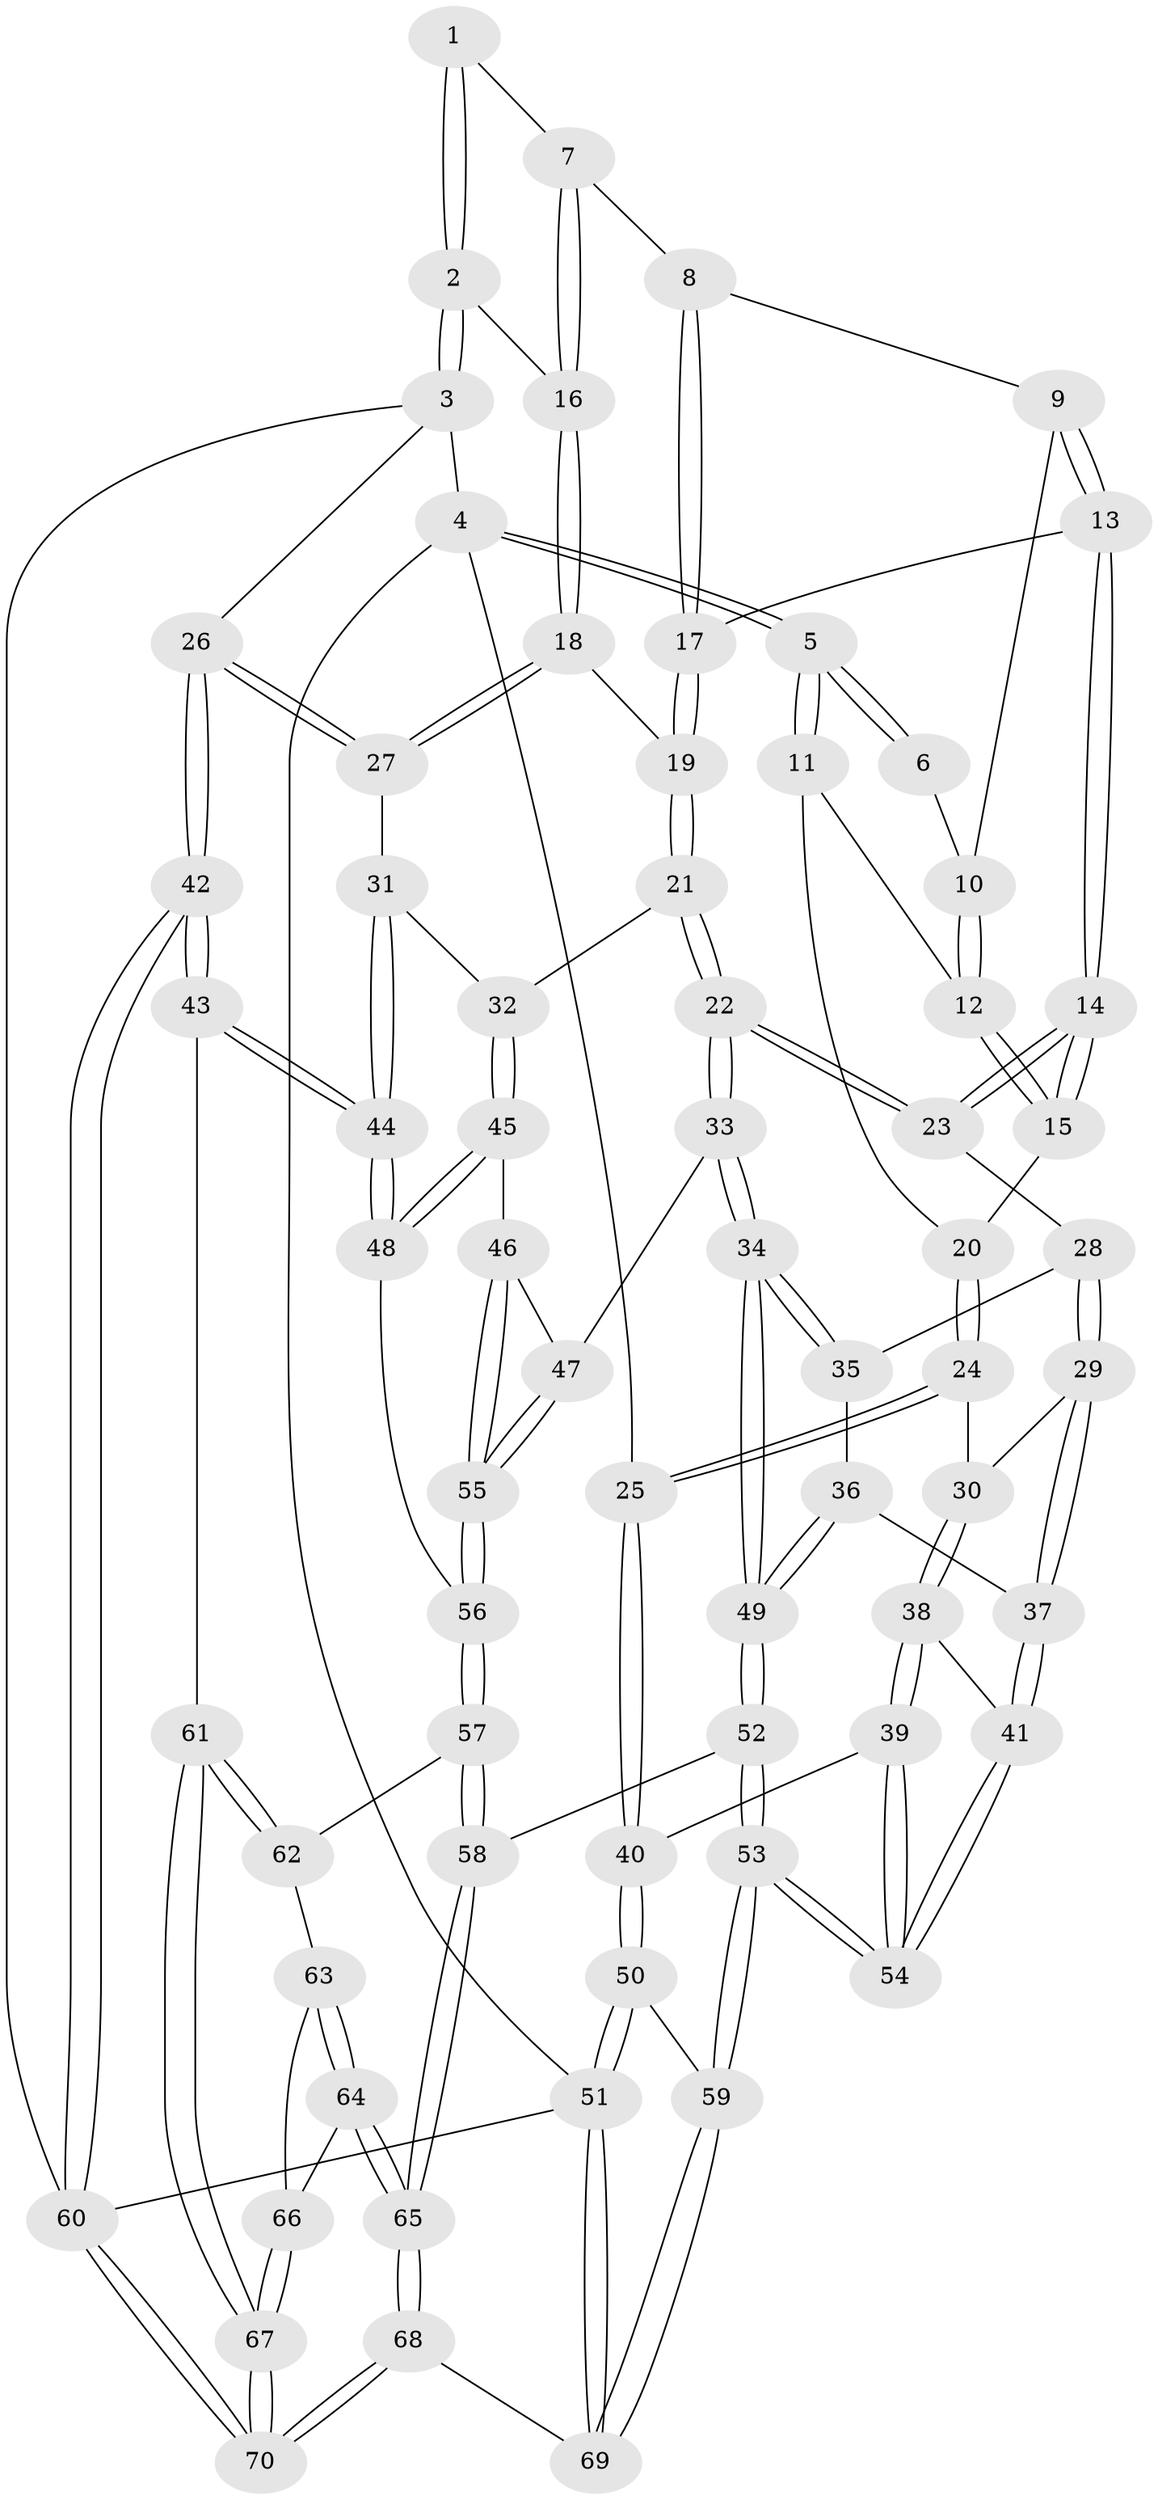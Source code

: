 // coarse degree distribution, {3: 0.10204081632653061, 7: 0.04081632653061224, 4: 0.3469387755102041, 5: 0.3877551020408163, 6: 0.12244897959183673}
// Generated by graph-tools (version 1.1) at 2025/21/03/04/25 18:21:41]
// undirected, 70 vertices, 172 edges
graph export_dot {
graph [start="1"]
  node [color=gray90,style=filled];
  1 [pos="+0.8502318896243998+0"];
  2 [pos="+1+0"];
  3 [pos="+1+0"];
  4 [pos="+0+0"];
  5 [pos="+0+0"];
  6 [pos="+0.5713525186953357+0"];
  7 [pos="+0.7092401782326637+0.1385521664959389"];
  8 [pos="+0.6560280392718886+0.13161588445735467"];
  9 [pos="+0.568229135144423+0"];
  10 [pos="+0.5597518152867133+0"];
  11 [pos="+0.18355894683925725+0.04073485266131692"];
  12 [pos="+0.4158947079131441+0.14547267589650256"];
  13 [pos="+0.5636594561099748+0.20124117266231767"];
  14 [pos="+0.4347782440999876+0.25505740241091635"];
  15 [pos="+0.4324327896836699+0.2512937923891395"];
  16 [pos="+0.8374079471572423+0.2326535336960096"];
  17 [pos="+0.6269395912541673+0.21008310707535258"];
  18 [pos="+0.8206842141476894+0.28861091524758714"];
  19 [pos="+0.7176173620096944+0.32290628493493617"];
  20 [pos="+0.27337449233948896+0.23140253094613297"];
  21 [pos="+0.6456034556036774+0.3998111224670857"];
  22 [pos="+0.5114646683282562+0.43136298962366487"];
  23 [pos="+0.4384693235748727+0.29726890750398954"];
  24 [pos="+0.17474927222533693+0.34651175225200903"];
  25 [pos="+0+0.20933169657084227"];
  26 [pos="+1+0.5332386018747385"];
  27 [pos="+0.9019397348896779+0.37806421861497796"];
  28 [pos="+0.23322809602645636+0.37719703616734035"];
  29 [pos="+0.22012217413549445+0.3757147393616565"];
  30 [pos="+0.18390145255766377+0.35566255883099196"];
  31 [pos="+0.7900712806341873+0.4991796768560227"];
  32 [pos="+0.6886285430289235+0.46205064208427454"];
  33 [pos="+0.48618219432487153+0.4852795256358078"];
  34 [pos="+0.4722629136285569+0.4960717849654889"];
  35 [pos="+0.29566179176598417+0.4311959538487098"];
  36 [pos="+0.27917335261861614+0.5332934184625634"];
  37 [pos="+0.23534923188689985+0.5516915264370893"];
  38 [pos="+0.13920566413118965+0.5255388818087621"];
  39 [pos="+0+0.5306140659822394"];
  40 [pos="+0+0.5115543218041355"];
  41 [pos="+0.21889253965751002+0.5730837884571477"];
  42 [pos="+1+0.6827817282174963"];
  43 [pos="+0.8729849424583175+0.719802965707793"];
  44 [pos="+0.8622552727230963+0.7150562441880466"];
  45 [pos="+0.7129793177158956+0.5995037829900991"];
  46 [pos="+0.686761800202472+0.6003951952680494"];
  47 [pos="+0.5425842207739329+0.5484361599011182"];
  48 [pos="+0.8498527156517829+0.7122692080110812"];
  49 [pos="+0.4577536855849577+0.5148205439642881"];
  50 [pos="+0+0.7902881623138085"];
  51 [pos="+0+1"];
  52 [pos="+0.36454619446474706+0.7894195604804007"];
  53 [pos="+0.2658179799898272+0.8159022273022687"];
  54 [pos="+0.22397622778444773+0.6991735625646648"];
  55 [pos="+0.5907832650061837+0.6696579067860745"];
  56 [pos="+0.5892691024881745+0.7618686700396661"];
  57 [pos="+0.5436029662091736+0.8005629392885901"];
  58 [pos="+0.4045340704990485+0.8015186895856538"];
  59 [pos="+0.24649529944760534+0.8364535173562954"];
  60 [pos="+1+1"];
  61 [pos="+0.7884943254624581+0.8952624278338359"];
  62 [pos="+0.5751790383140559+0.8448833222758041"];
  63 [pos="+0.5822665806977592+0.8659182944425277"];
  64 [pos="+0.5603237571819263+0.9954384909682089"];
  65 [pos="+0.5279410801621545+1"];
  66 [pos="+0.6501887363407071+0.9457613000482421"];
  67 [pos="+0.7651303546721725+1"];
  68 [pos="+0.5398382768293343+1"];
  69 [pos="+0.22063102255745823+1"];
  70 [pos="+0.7993501414897111+1"];
  1 -- 2;
  1 -- 2;
  1 -- 7;
  2 -- 3;
  2 -- 3;
  2 -- 16;
  3 -- 4;
  3 -- 26;
  3 -- 60;
  4 -- 5;
  4 -- 5;
  4 -- 25;
  4 -- 51;
  5 -- 6;
  5 -- 6;
  5 -- 11;
  5 -- 11;
  6 -- 10;
  7 -- 8;
  7 -- 16;
  7 -- 16;
  8 -- 9;
  8 -- 17;
  8 -- 17;
  9 -- 10;
  9 -- 13;
  9 -- 13;
  10 -- 12;
  10 -- 12;
  11 -- 12;
  11 -- 20;
  12 -- 15;
  12 -- 15;
  13 -- 14;
  13 -- 14;
  13 -- 17;
  14 -- 15;
  14 -- 15;
  14 -- 23;
  14 -- 23;
  15 -- 20;
  16 -- 18;
  16 -- 18;
  17 -- 19;
  17 -- 19;
  18 -- 19;
  18 -- 27;
  18 -- 27;
  19 -- 21;
  19 -- 21;
  20 -- 24;
  20 -- 24;
  21 -- 22;
  21 -- 22;
  21 -- 32;
  22 -- 23;
  22 -- 23;
  22 -- 33;
  22 -- 33;
  23 -- 28;
  24 -- 25;
  24 -- 25;
  24 -- 30;
  25 -- 40;
  25 -- 40;
  26 -- 27;
  26 -- 27;
  26 -- 42;
  26 -- 42;
  27 -- 31;
  28 -- 29;
  28 -- 29;
  28 -- 35;
  29 -- 30;
  29 -- 37;
  29 -- 37;
  30 -- 38;
  30 -- 38;
  31 -- 32;
  31 -- 44;
  31 -- 44;
  32 -- 45;
  32 -- 45;
  33 -- 34;
  33 -- 34;
  33 -- 47;
  34 -- 35;
  34 -- 35;
  34 -- 49;
  34 -- 49;
  35 -- 36;
  36 -- 37;
  36 -- 49;
  36 -- 49;
  37 -- 41;
  37 -- 41;
  38 -- 39;
  38 -- 39;
  38 -- 41;
  39 -- 40;
  39 -- 54;
  39 -- 54;
  40 -- 50;
  40 -- 50;
  41 -- 54;
  41 -- 54;
  42 -- 43;
  42 -- 43;
  42 -- 60;
  42 -- 60;
  43 -- 44;
  43 -- 44;
  43 -- 61;
  44 -- 48;
  44 -- 48;
  45 -- 46;
  45 -- 48;
  45 -- 48;
  46 -- 47;
  46 -- 55;
  46 -- 55;
  47 -- 55;
  47 -- 55;
  48 -- 56;
  49 -- 52;
  49 -- 52;
  50 -- 51;
  50 -- 51;
  50 -- 59;
  51 -- 69;
  51 -- 69;
  51 -- 60;
  52 -- 53;
  52 -- 53;
  52 -- 58;
  53 -- 54;
  53 -- 54;
  53 -- 59;
  53 -- 59;
  55 -- 56;
  55 -- 56;
  56 -- 57;
  56 -- 57;
  57 -- 58;
  57 -- 58;
  57 -- 62;
  58 -- 65;
  58 -- 65;
  59 -- 69;
  59 -- 69;
  60 -- 70;
  60 -- 70;
  61 -- 62;
  61 -- 62;
  61 -- 67;
  61 -- 67;
  62 -- 63;
  63 -- 64;
  63 -- 64;
  63 -- 66;
  64 -- 65;
  64 -- 65;
  64 -- 66;
  65 -- 68;
  65 -- 68;
  66 -- 67;
  66 -- 67;
  67 -- 70;
  67 -- 70;
  68 -- 69;
  68 -- 70;
  68 -- 70;
}
